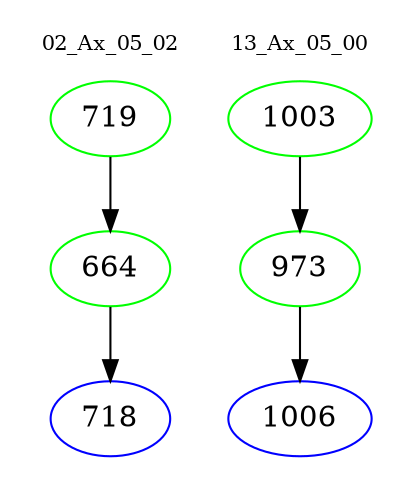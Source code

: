 digraph{
subgraph cluster_0 {
color = white
label = "02_Ax_05_02";
fontsize=10;
T0_719 [label="719", color="green"]
T0_719 -> T0_664 [color="black"]
T0_664 [label="664", color="green"]
T0_664 -> T0_718 [color="black"]
T0_718 [label="718", color="blue"]
}
subgraph cluster_1 {
color = white
label = "13_Ax_05_00";
fontsize=10;
T1_1003 [label="1003", color="green"]
T1_1003 -> T1_973 [color="black"]
T1_973 [label="973", color="green"]
T1_973 -> T1_1006 [color="black"]
T1_1006 [label="1006", color="blue"]
}
}

